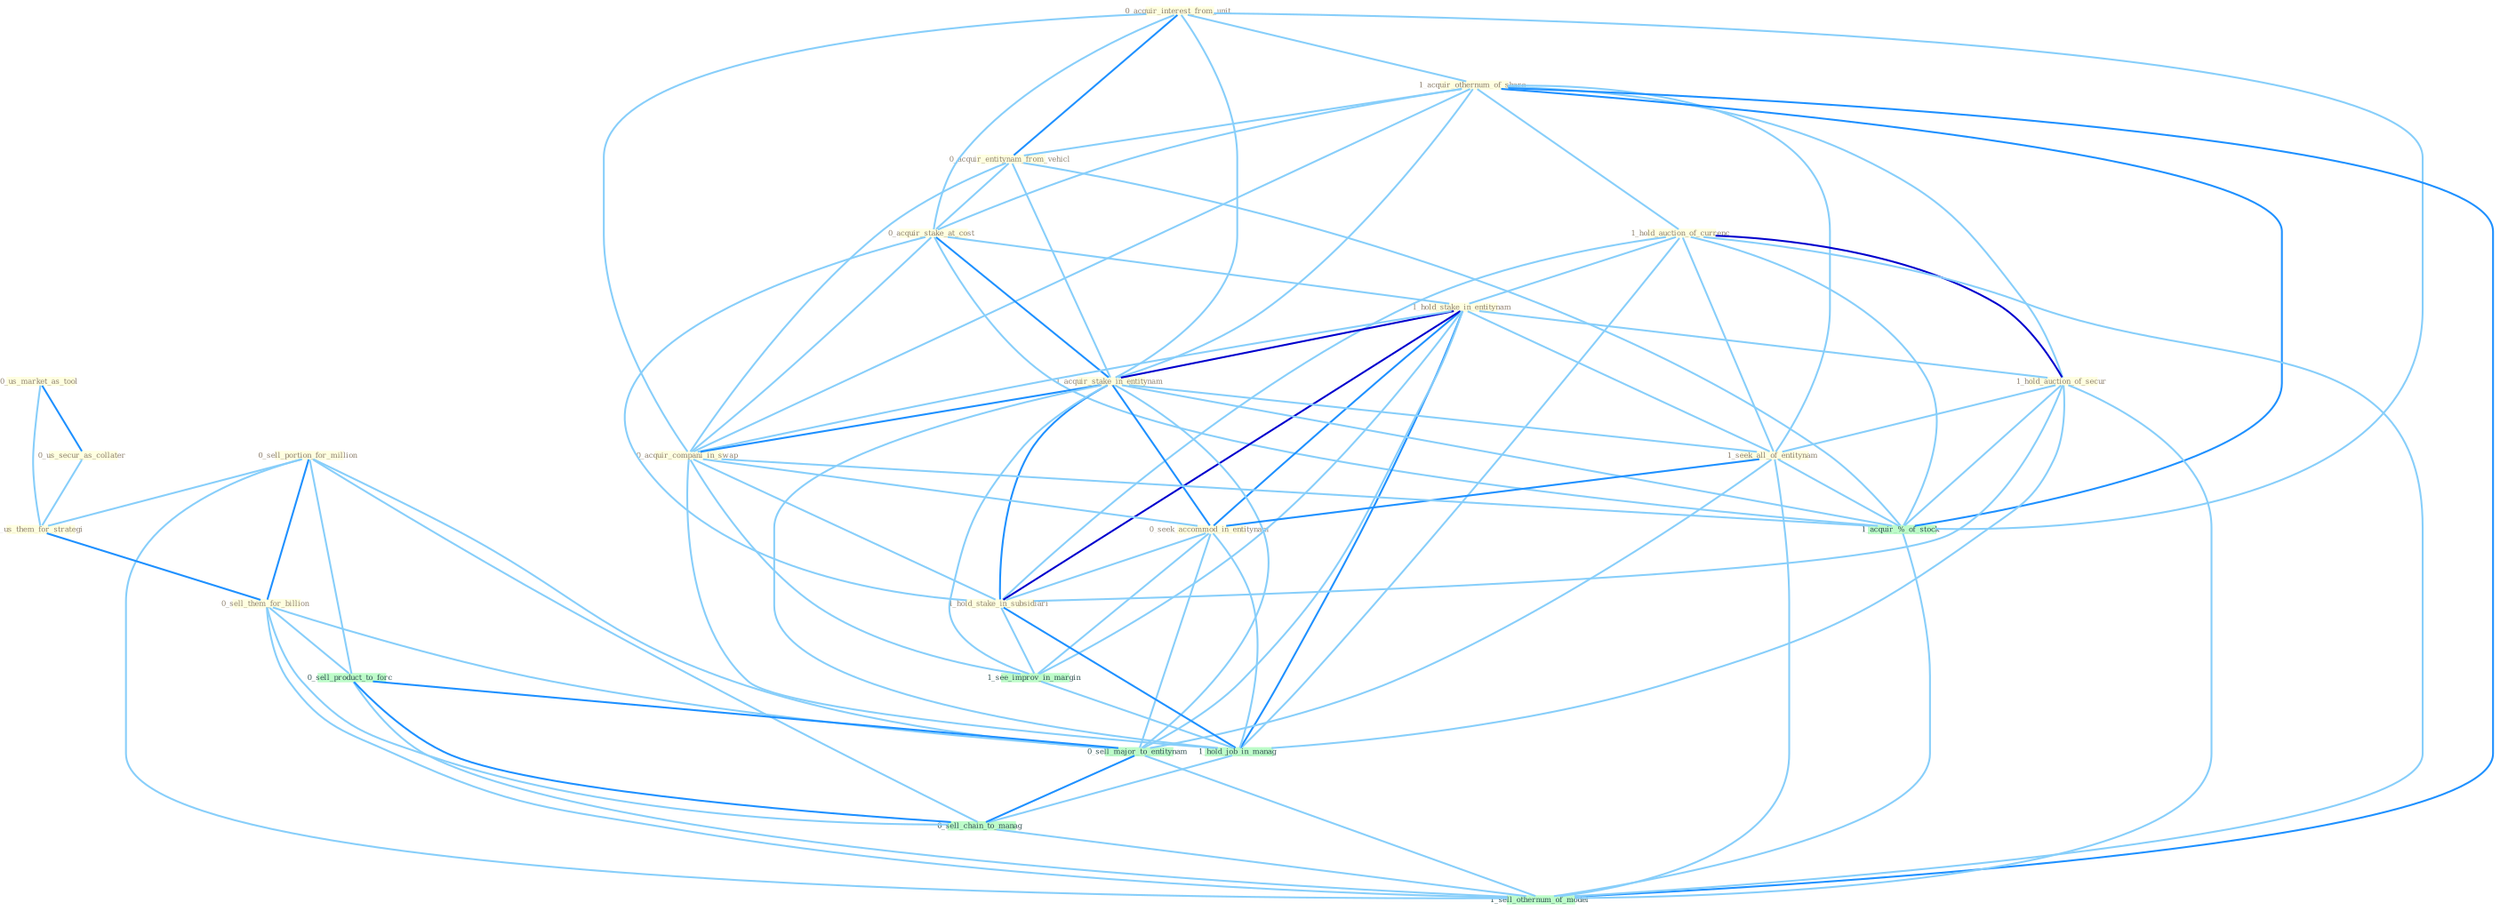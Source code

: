 Graph G{ 
    node
    [shape=polygon,style=filled,width=.5,height=.06,color="#BDFCC9",fixedsize=true,fontsize=4,
    fontcolor="#2f4f4f"];
    {node
    [color="#ffffe0", fontcolor="#8b7d6b"] "0_us_market_as_tool " "0_acquir_interest_from_unit " "1_acquir_othernum_of_share " "0_acquir_entitynam_from_vehicl " "1_hold_auction_of_currenc " "0_acquir_stake_at_cost " "0_sell_portion_for_million " "1_hold_stake_in_entitynam " "1_hold_auction_of_secur " "0_us_secur_as_collater " "0_us_them_for_strategi " "1_acquir_stake_in_entitynam " "1_seek_all_of_entitynam " "0_acquir_compani_in_swap " "0_sell_them_for_billion " "0_seek_accommod_in_entitynam " "1_hold_stake_in_subsidiari "}
{node [color="#fff0f5", fontcolor="#b22222"]}
edge [color="#B0E2FF"];

	"0_us_market_as_tool " -- "0_us_secur_as_collater " [w="2", color="#1e90ff" , len=0.8];
	"0_us_market_as_tool " -- "0_us_them_for_strategi " [w="1", color="#87cefa" ];
	"0_acquir_interest_from_unit " -- "1_acquir_othernum_of_share " [w="1", color="#87cefa" ];
	"0_acquir_interest_from_unit " -- "0_acquir_entitynam_from_vehicl " [w="2", color="#1e90ff" , len=0.8];
	"0_acquir_interest_from_unit " -- "0_acquir_stake_at_cost " [w="1", color="#87cefa" ];
	"0_acquir_interest_from_unit " -- "1_acquir_stake_in_entitynam " [w="1", color="#87cefa" ];
	"0_acquir_interest_from_unit " -- "0_acquir_compani_in_swap " [w="1", color="#87cefa" ];
	"0_acquir_interest_from_unit " -- "1_acquir_%_of_stock " [w="1", color="#87cefa" ];
	"1_acquir_othernum_of_share " -- "0_acquir_entitynam_from_vehicl " [w="1", color="#87cefa" ];
	"1_acquir_othernum_of_share " -- "1_hold_auction_of_currenc " [w="1", color="#87cefa" ];
	"1_acquir_othernum_of_share " -- "0_acquir_stake_at_cost " [w="1", color="#87cefa" ];
	"1_acquir_othernum_of_share " -- "1_hold_auction_of_secur " [w="1", color="#87cefa" ];
	"1_acquir_othernum_of_share " -- "1_acquir_stake_in_entitynam " [w="1", color="#87cefa" ];
	"1_acquir_othernum_of_share " -- "1_seek_all_of_entitynam " [w="1", color="#87cefa" ];
	"1_acquir_othernum_of_share " -- "0_acquir_compani_in_swap " [w="1", color="#87cefa" ];
	"1_acquir_othernum_of_share " -- "1_acquir_%_of_stock " [w="2", color="#1e90ff" , len=0.8];
	"1_acquir_othernum_of_share " -- "1_sell_othernum_of_model " [w="2", color="#1e90ff" , len=0.8];
	"0_acquir_entitynam_from_vehicl " -- "0_acquir_stake_at_cost " [w="1", color="#87cefa" ];
	"0_acquir_entitynam_from_vehicl " -- "1_acquir_stake_in_entitynam " [w="1", color="#87cefa" ];
	"0_acquir_entitynam_from_vehicl " -- "0_acquir_compani_in_swap " [w="1", color="#87cefa" ];
	"0_acquir_entitynam_from_vehicl " -- "1_acquir_%_of_stock " [w="1", color="#87cefa" ];
	"1_hold_auction_of_currenc " -- "1_hold_stake_in_entitynam " [w="1", color="#87cefa" ];
	"1_hold_auction_of_currenc " -- "1_hold_auction_of_secur " [w="3", color="#0000cd" , len=0.6];
	"1_hold_auction_of_currenc " -- "1_seek_all_of_entitynam " [w="1", color="#87cefa" ];
	"1_hold_auction_of_currenc " -- "1_hold_stake_in_subsidiari " [w="1", color="#87cefa" ];
	"1_hold_auction_of_currenc " -- "1_acquir_%_of_stock " [w="1", color="#87cefa" ];
	"1_hold_auction_of_currenc " -- "1_hold_job_in_manag " [w="1", color="#87cefa" ];
	"1_hold_auction_of_currenc " -- "1_sell_othernum_of_model " [w="1", color="#87cefa" ];
	"0_acquir_stake_at_cost " -- "1_hold_stake_in_entitynam " [w="1", color="#87cefa" ];
	"0_acquir_stake_at_cost " -- "1_acquir_stake_in_entitynam " [w="2", color="#1e90ff" , len=0.8];
	"0_acquir_stake_at_cost " -- "0_acquir_compani_in_swap " [w="1", color="#87cefa" ];
	"0_acquir_stake_at_cost " -- "1_hold_stake_in_subsidiari " [w="1", color="#87cefa" ];
	"0_acquir_stake_at_cost " -- "1_acquir_%_of_stock " [w="1", color="#87cefa" ];
	"0_sell_portion_for_million " -- "0_us_them_for_strategi " [w="1", color="#87cefa" ];
	"0_sell_portion_for_million " -- "0_sell_them_for_billion " [w="2", color="#1e90ff" , len=0.8];
	"0_sell_portion_for_million " -- "0_sell_product_to_forc " [w="1", color="#87cefa" ];
	"0_sell_portion_for_million " -- "0_sell_major_to_entitynam " [w="1", color="#87cefa" ];
	"0_sell_portion_for_million " -- "0_sell_chain_to_manag " [w="1", color="#87cefa" ];
	"0_sell_portion_for_million " -- "1_sell_othernum_of_model " [w="1", color="#87cefa" ];
	"1_hold_stake_in_entitynam " -- "1_hold_auction_of_secur " [w="1", color="#87cefa" ];
	"1_hold_stake_in_entitynam " -- "1_acquir_stake_in_entitynam " [w="3", color="#0000cd" , len=0.6];
	"1_hold_stake_in_entitynam " -- "1_seek_all_of_entitynam " [w="1", color="#87cefa" ];
	"1_hold_stake_in_entitynam " -- "0_acquir_compani_in_swap " [w="1", color="#87cefa" ];
	"1_hold_stake_in_entitynam " -- "0_seek_accommod_in_entitynam " [w="2", color="#1e90ff" , len=0.8];
	"1_hold_stake_in_entitynam " -- "1_hold_stake_in_subsidiari " [w="3", color="#0000cd" , len=0.6];
	"1_hold_stake_in_entitynam " -- "1_see_improv_in_margin " [w="1", color="#87cefa" ];
	"1_hold_stake_in_entitynam " -- "1_hold_job_in_manag " [w="2", color="#1e90ff" , len=0.8];
	"1_hold_stake_in_entitynam " -- "0_sell_major_to_entitynam " [w="1", color="#87cefa" ];
	"1_hold_auction_of_secur " -- "1_seek_all_of_entitynam " [w="1", color="#87cefa" ];
	"1_hold_auction_of_secur " -- "1_hold_stake_in_subsidiari " [w="1", color="#87cefa" ];
	"1_hold_auction_of_secur " -- "1_acquir_%_of_stock " [w="1", color="#87cefa" ];
	"1_hold_auction_of_secur " -- "1_hold_job_in_manag " [w="1", color="#87cefa" ];
	"1_hold_auction_of_secur " -- "1_sell_othernum_of_model " [w="1", color="#87cefa" ];
	"0_us_secur_as_collater " -- "0_us_them_for_strategi " [w="1", color="#87cefa" ];
	"0_us_them_for_strategi " -- "0_sell_them_for_billion " [w="2", color="#1e90ff" , len=0.8];
	"1_acquir_stake_in_entitynam " -- "1_seek_all_of_entitynam " [w="1", color="#87cefa" ];
	"1_acquir_stake_in_entitynam " -- "0_acquir_compani_in_swap " [w="2", color="#1e90ff" , len=0.8];
	"1_acquir_stake_in_entitynam " -- "0_seek_accommod_in_entitynam " [w="2", color="#1e90ff" , len=0.8];
	"1_acquir_stake_in_entitynam " -- "1_hold_stake_in_subsidiari " [w="2", color="#1e90ff" , len=0.8];
	"1_acquir_stake_in_entitynam " -- "1_see_improv_in_margin " [w="1", color="#87cefa" ];
	"1_acquir_stake_in_entitynam " -- "1_acquir_%_of_stock " [w="1", color="#87cefa" ];
	"1_acquir_stake_in_entitynam " -- "1_hold_job_in_manag " [w="1", color="#87cefa" ];
	"1_acquir_stake_in_entitynam " -- "0_sell_major_to_entitynam " [w="1", color="#87cefa" ];
	"1_seek_all_of_entitynam " -- "0_seek_accommod_in_entitynam " [w="2", color="#1e90ff" , len=0.8];
	"1_seek_all_of_entitynam " -- "1_acquir_%_of_stock " [w="1", color="#87cefa" ];
	"1_seek_all_of_entitynam " -- "0_sell_major_to_entitynam " [w="1", color="#87cefa" ];
	"1_seek_all_of_entitynam " -- "1_sell_othernum_of_model " [w="1", color="#87cefa" ];
	"0_acquir_compani_in_swap " -- "0_seek_accommod_in_entitynam " [w="1", color="#87cefa" ];
	"0_acquir_compani_in_swap " -- "1_hold_stake_in_subsidiari " [w="1", color="#87cefa" ];
	"0_acquir_compani_in_swap " -- "1_see_improv_in_margin " [w="1", color="#87cefa" ];
	"0_acquir_compani_in_swap " -- "1_acquir_%_of_stock " [w="1", color="#87cefa" ];
	"0_acquir_compani_in_swap " -- "1_hold_job_in_manag " [w="1", color="#87cefa" ];
	"0_sell_them_for_billion " -- "0_sell_product_to_forc " [w="1", color="#87cefa" ];
	"0_sell_them_for_billion " -- "0_sell_major_to_entitynam " [w="1", color="#87cefa" ];
	"0_sell_them_for_billion " -- "0_sell_chain_to_manag " [w="1", color="#87cefa" ];
	"0_sell_them_for_billion " -- "1_sell_othernum_of_model " [w="1", color="#87cefa" ];
	"0_seek_accommod_in_entitynam " -- "1_hold_stake_in_subsidiari " [w="1", color="#87cefa" ];
	"0_seek_accommod_in_entitynam " -- "1_see_improv_in_margin " [w="1", color="#87cefa" ];
	"0_seek_accommod_in_entitynam " -- "1_hold_job_in_manag " [w="1", color="#87cefa" ];
	"0_seek_accommod_in_entitynam " -- "0_sell_major_to_entitynam " [w="1", color="#87cefa" ];
	"1_hold_stake_in_subsidiari " -- "1_see_improv_in_margin " [w="1", color="#87cefa" ];
	"1_hold_stake_in_subsidiari " -- "1_hold_job_in_manag " [w="2", color="#1e90ff" , len=0.8];
	"1_see_improv_in_margin " -- "1_hold_job_in_manag " [w="1", color="#87cefa" ];
	"1_acquir_%_of_stock " -- "1_sell_othernum_of_model " [w="1", color="#87cefa" ];
	"1_hold_job_in_manag " -- "0_sell_chain_to_manag " [w="1", color="#87cefa" ];
	"0_sell_product_to_forc " -- "0_sell_major_to_entitynam " [w="2", color="#1e90ff" , len=0.8];
	"0_sell_product_to_forc " -- "0_sell_chain_to_manag " [w="2", color="#1e90ff" , len=0.8];
	"0_sell_product_to_forc " -- "1_sell_othernum_of_model " [w="1", color="#87cefa" ];
	"0_sell_major_to_entitynam " -- "0_sell_chain_to_manag " [w="2", color="#1e90ff" , len=0.8];
	"0_sell_major_to_entitynam " -- "1_sell_othernum_of_model " [w="1", color="#87cefa" ];
	"0_sell_chain_to_manag " -- "1_sell_othernum_of_model " [w="1", color="#87cefa" ];
}